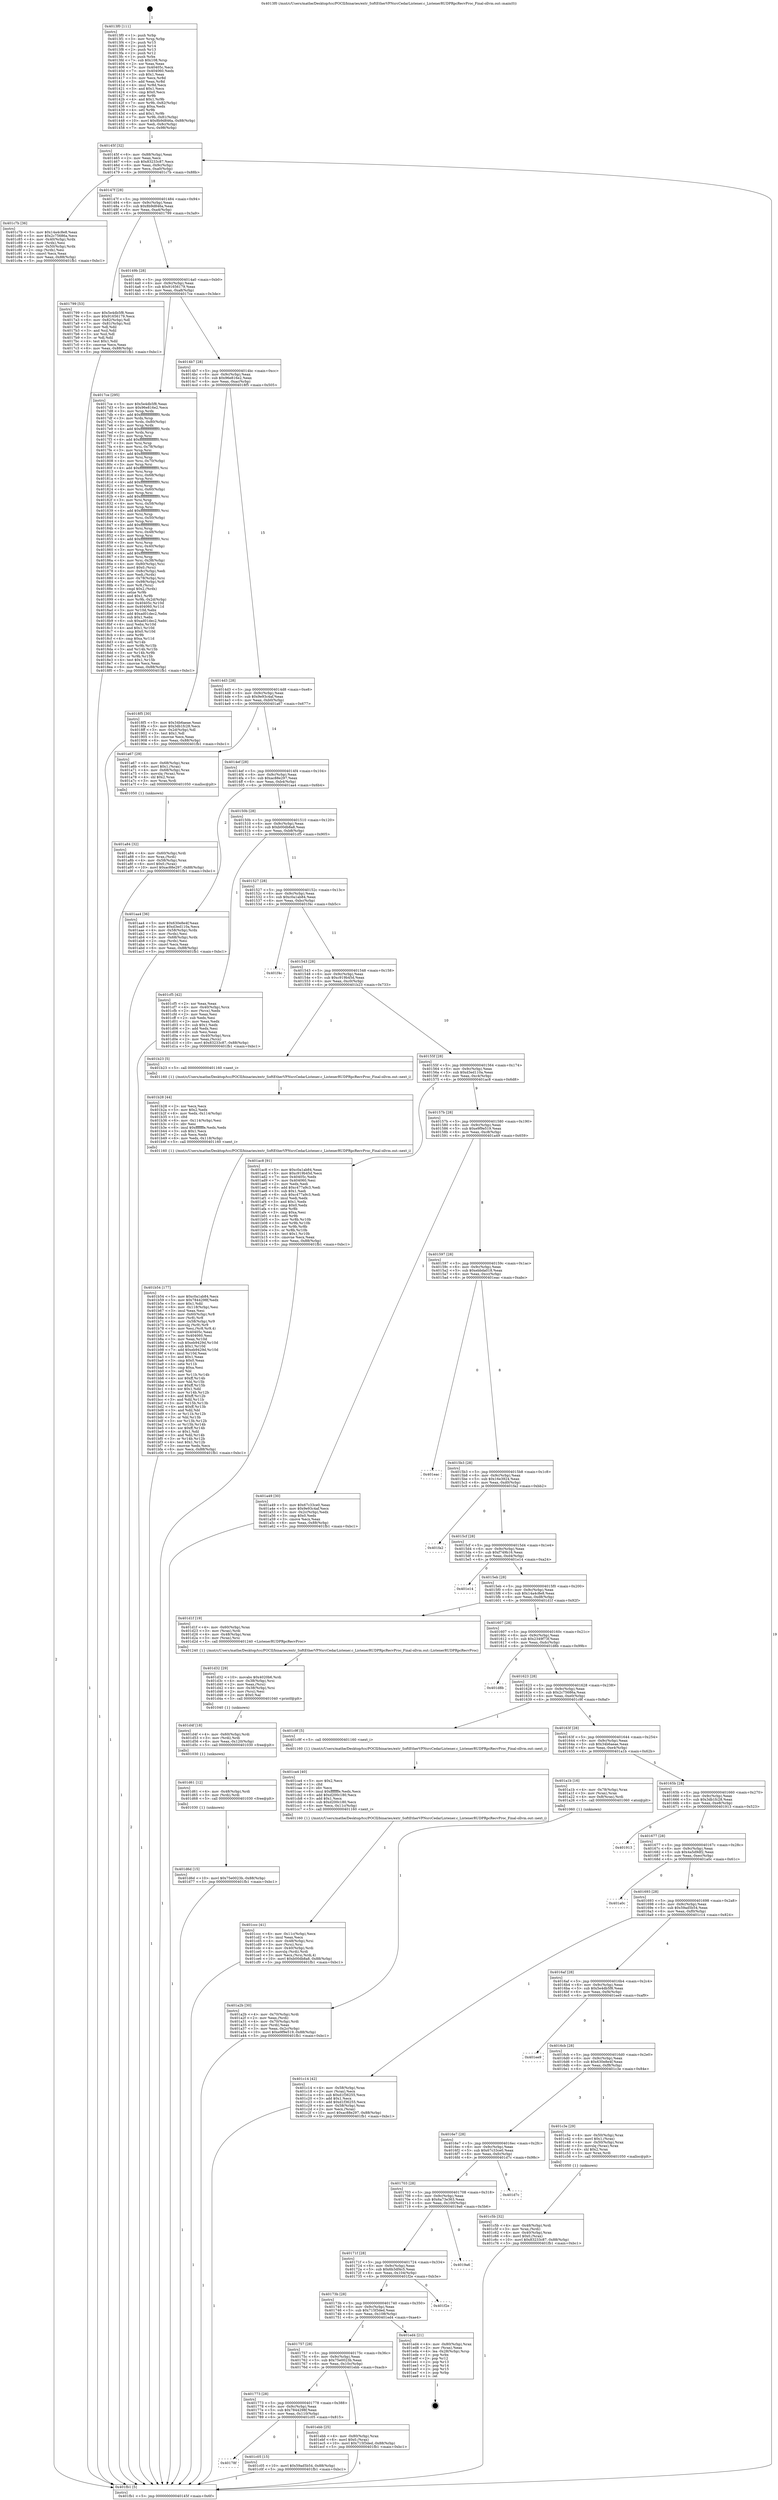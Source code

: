 digraph "0x4013f0" {
  label = "0x4013f0 (/mnt/c/Users/mathe/Desktop/tcc/POCII/binaries/extr_SoftEtherVPNsrcCedarListener.c_ListenerRUDPRpcRecvProc_Final-ollvm.out::main(0))"
  labelloc = "t"
  node[shape=record]

  Entry [label="",width=0.3,height=0.3,shape=circle,fillcolor=black,style=filled]
  "0x40145f" [label="{
     0x40145f [32]\l
     | [instrs]\l
     &nbsp;&nbsp;0x40145f \<+6\>: mov -0x88(%rbp),%eax\l
     &nbsp;&nbsp;0x401465 \<+2\>: mov %eax,%ecx\l
     &nbsp;&nbsp;0x401467 \<+6\>: sub $0x83233c87,%ecx\l
     &nbsp;&nbsp;0x40146d \<+6\>: mov %eax,-0x9c(%rbp)\l
     &nbsp;&nbsp;0x401473 \<+6\>: mov %ecx,-0xa0(%rbp)\l
     &nbsp;&nbsp;0x401479 \<+6\>: je 0000000000401c7b \<main+0x88b\>\l
  }"]
  "0x401c7b" [label="{
     0x401c7b [36]\l
     | [instrs]\l
     &nbsp;&nbsp;0x401c7b \<+5\>: mov $0x14a4c8e8,%eax\l
     &nbsp;&nbsp;0x401c80 \<+5\>: mov $0x2c75686a,%ecx\l
     &nbsp;&nbsp;0x401c85 \<+4\>: mov -0x40(%rbp),%rdx\l
     &nbsp;&nbsp;0x401c89 \<+2\>: mov (%rdx),%esi\l
     &nbsp;&nbsp;0x401c8b \<+4\>: mov -0x50(%rbp),%rdx\l
     &nbsp;&nbsp;0x401c8f \<+2\>: cmp (%rdx),%esi\l
     &nbsp;&nbsp;0x401c91 \<+3\>: cmovl %ecx,%eax\l
     &nbsp;&nbsp;0x401c94 \<+6\>: mov %eax,-0x88(%rbp)\l
     &nbsp;&nbsp;0x401c9a \<+5\>: jmp 0000000000401fb1 \<main+0xbc1\>\l
  }"]
  "0x40147f" [label="{
     0x40147f [28]\l
     | [instrs]\l
     &nbsp;&nbsp;0x40147f \<+5\>: jmp 0000000000401484 \<main+0x94\>\l
     &nbsp;&nbsp;0x401484 \<+6\>: mov -0x9c(%rbp),%eax\l
     &nbsp;&nbsp;0x40148a \<+5\>: sub $0x8b9d846a,%eax\l
     &nbsp;&nbsp;0x40148f \<+6\>: mov %eax,-0xa4(%rbp)\l
     &nbsp;&nbsp;0x401495 \<+6\>: je 0000000000401799 \<main+0x3a9\>\l
  }"]
  Exit [label="",width=0.3,height=0.3,shape=circle,fillcolor=black,style=filled,peripheries=2]
  "0x401799" [label="{
     0x401799 [53]\l
     | [instrs]\l
     &nbsp;&nbsp;0x401799 \<+5\>: mov $0x5e4db5f8,%eax\l
     &nbsp;&nbsp;0x40179e \<+5\>: mov $0x91656179,%ecx\l
     &nbsp;&nbsp;0x4017a3 \<+6\>: mov -0x82(%rbp),%dl\l
     &nbsp;&nbsp;0x4017a9 \<+7\>: mov -0x81(%rbp),%sil\l
     &nbsp;&nbsp;0x4017b0 \<+3\>: mov %dl,%dil\l
     &nbsp;&nbsp;0x4017b3 \<+3\>: and %sil,%dil\l
     &nbsp;&nbsp;0x4017b6 \<+3\>: xor %sil,%dl\l
     &nbsp;&nbsp;0x4017b9 \<+3\>: or %dl,%dil\l
     &nbsp;&nbsp;0x4017bc \<+4\>: test $0x1,%dil\l
     &nbsp;&nbsp;0x4017c0 \<+3\>: cmovne %ecx,%eax\l
     &nbsp;&nbsp;0x4017c3 \<+6\>: mov %eax,-0x88(%rbp)\l
     &nbsp;&nbsp;0x4017c9 \<+5\>: jmp 0000000000401fb1 \<main+0xbc1\>\l
  }"]
  "0x40149b" [label="{
     0x40149b [28]\l
     | [instrs]\l
     &nbsp;&nbsp;0x40149b \<+5\>: jmp 00000000004014a0 \<main+0xb0\>\l
     &nbsp;&nbsp;0x4014a0 \<+6\>: mov -0x9c(%rbp),%eax\l
     &nbsp;&nbsp;0x4014a6 \<+5\>: sub $0x91656179,%eax\l
     &nbsp;&nbsp;0x4014ab \<+6\>: mov %eax,-0xa8(%rbp)\l
     &nbsp;&nbsp;0x4014b1 \<+6\>: je 00000000004017ce \<main+0x3de\>\l
  }"]
  "0x401fb1" [label="{
     0x401fb1 [5]\l
     | [instrs]\l
     &nbsp;&nbsp;0x401fb1 \<+5\>: jmp 000000000040145f \<main+0x6f\>\l
  }"]
  "0x4013f0" [label="{
     0x4013f0 [111]\l
     | [instrs]\l
     &nbsp;&nbsp;0x4013f0 \<+1\>: push %rbp\l
     &nbsp;&nbsp;0x4013f1 \<+3\>: mov %rsp,%rbp\l
     &nbsp;&nbsp;0x4013f4 \<+2\>: push %r15\l
     &nbsp;&nbsp;0x4013f6 \<+2\>: push %r14\l
     &nbsp;&nbsp;0x4013f8 \<+2\>: push %r13\l
     &nbsp;&nbsp;0x4013fa \<+2\>: push %r12\l
     &nbsp;&nbsp;0x4013fc \<+1\>: push %rbx\l
     &nbsp;&nbsp;0x4013fd \<+7\>: sub $0x108,%rsp\l
     &nbsp;&nbsp;0x401404 \<+2\>: xor %eax,%eax\l
     &nbsp;&nbsp;0x401406 \<+7\>: mov 0x40405c,%ecx\l
     &nbsp;&nbsp;0x40140d \<+7\>: mov 0x404060,%edx\l
     &nbsp;&nbsp;0x401414 \<+3\>: sub $0x1,%eax\l
     &nbsp;&nbsp;0x401417 \<+3\>: mov %ecx,%r8d\l
     &nbsp;&nbsp;0x40141a \<+3\>: add %eax,%r8d\l
     &nbsp;&nbsp;0x40141d \<+4\>: imul %r8d,%ecx\l
     &nbsp;&nbsp;0x401421 \<+3\>: and $0x1,%ecx\l
     &nbsp;&nbsp;0x401424 \<+3\>: cmp $0x0,%ecx\l
     &nbsp;&nbsp;0x401427 \<+4\>: sete %r9b\l
     &nbsp;&nbsp;0x40142b \<+4\>: and $0x1,%r9b\l
     &nbsp;&nbsp;0x40142f \<+7\>: mov %r9b,-0x82(%rbp)\l
     &nbsp;&nbsp;0x401436 \<+3\>: cmp $0xa,%edx\l
     &nbsp;&nbsp;0x401439 \<+4\>: setl %r9b\l
     &nbsp;&nbsp;0x40143d \<+4\>: and $0x1,%r9b\l
     &nbsp;&nbsp;0x401441 \<+7\>: mov %r9b,-0x81(%rbp)\l
     &nbsp;&nbsp;0x401448 \<+10\>: movl $0x8b9d846a,-0x88(%rbp)\l
     &nbsp;&nbsp;0x401452 \<+6\>: mov %edi,-0x8c(%rbp)\l
     &nbsp;&nbsp;0x401458 \<+7\>: mov %rsi,-0x98(%rbp)\l
  }"]
  "0x401d6d" [label="{
     0x401d6d [15]\l
     | [instrs]\l
     &nbsp;&nbsp;0x401d6d \<+10\>: movl $0x75e0023b,-0x88(%rbp)\l
     &nbsp;&nbsp;0x401d77 \<+5\>: jmp 0000000000401fb1 \<main+0xbc1\>\l
  }"]
  "0x4017ce" [label="{
     0x4017ce [295]\l
     | [instrs]\l
     &nbsp;&nbsp;0x4017ce \<+5\>: mov $0x5e4db5f8,%eax\l
     &nbsp;&nbsp;0x4017d3 \<+5\>: mov $0x96e816e2,%ecx\l
     &nbsp;&nbsp;0x4017d8 \<+3\>: mov %rsp,%rdx\l
     &nbsp;&nbsp;0x4017db \<+4\>: add $0xfffffffffffffff0,%rdx\l
     &nbsp;&nbsp;0x4017df \<+3\>: mov %rdx,%rsp\l
     &nbsp;&nbsp;0x4017e2 \<+4\>: mov %rdx,-0x80(%rbp)\l
     &nbsp;&nbsp;0x4017e6 \<+3\>: mov %rsp,%rdx\l
     &nbsp;&nbsp;0x4017e9 \<+4\>: add $0xfffffffffffffff0,%rdx\l
     &nbsp;&nbsp;0x4017ed \<+3\>: mov %rdx,%rsp\l
     &nbsp;&nbsp;0x4017f0 \<+3\>: mov %rsp,%rsi\l
     &nbsp;&nbsp;0x4017f3 \<+4\>: add $0xfffffffffffffff0,%rsi\l
     &nbsp;&nbsp;0x4017f7 \<+3\>: mov %rsi,%rsp\l
     &nbsp;&nbsp;0x4017fa \<+4\>: mov %rsi,-0x78(%rbp)\l
     &nbsp;&nbsp;0x4017fe \<+3\>: mov %rsp,%rsi\l
     &nbsp;&nbsp;0x401801 \<+4\>: add $0xfffffffffffffff0,%rsi\l
     &nbsp;&nbsp;0x401805 \<+3\>: mov %rsi,%rsp\l
     &nbsp;&nbsp;0x401808 \<+4\>: mov %rsi,-0x70(%rbp)\l
     &nbsp;&nbsp;0x40180c \<+3\>: mov %rsp,%rsi\l
     &nbsp;&nbsp;0x40180f \<+4\>: add $0xfffffffffffffff0,%rsi\l
     &nbsp;&nbsp;0x401813 \<+3\>: mov %rsi,%rsp\l
     &nbsp;&nbsp;0x401816 \<+4\>: mov %rsi,-0x68(%rbp)\l
     &nbsp;&nbsp;0x40181a \<+3\>: mov %rsp,%rsi\l
     &nbsp;&nbsp;0x40181d \<+4\>: add $0xfffffffffffffff0,%rsi\l
     &nbsp;&nbsp;0x401821 \<+3\>: mov %rsi,%rsp\l
     &nbsp;&nbsp;0x401824 \<+4\>: mov %rsi,-0x60(%rbp)\l
     &nbsp;&nbsp;0x401828 \<+3\>: mov %rsp,%rsi\l
     &nbsp;&nbsp;0x40182b \<+4\>: add $0xfffffffffffffff0,%rsi\l
     &nbsp;&nbsp;0x40182f \<+3\>: mov %rsi,%rsp\l
     &nbsp;&nbsp;0x401832 \<+4\>: mov %rsi,-0x58(%rbp)\l
     &nbsp;&nbsp;0x401836 \<+3\>: mov %rsp,%rsi\l
     &nbsp;&nbsp;0x401839 \<+4\>: add $0xfffffffffffffff0,%rsi\l
     &nbsp;&nbsp;0x40183d \<+3\>: mov %rsi,%rsp\l
     &nbsp;&nbsp;0x401840 \<+4\>: mov %rsi,-0x50(%rbp)\l
     &nbsp;&nbsp;0x401844 \<+3\>: mov %rsp,%rsi\l
     &nbsp;&nbsp;0x401847 \<+4\>: add $0xfffffffffffffff0,%rsi\l
     &nbsp;&nbsp;0x40184b \<+3\>: mov %rsi,%rsp\l
     &nbsp;&nbsp;0x40184e \<+4\>: mov %rsi,-0x48(%rbp)\l
     &nbsp;&nbsp;0x401852 \<+3\>: mov %rsp,%rsi\l
     &nbsp;&nbsp;0x401855 \<+4\>: add $0xfffffffffffffff0,%rsi\l
     &nbsp;&nbsp;0x401859 \<+3\>: mov %rsi,%rsp\l
     &nbsp;&nbsp;0x40185c \<+4\>: mov %rsi,-0x40(%rbp)\l
     &nbsp;&nbsp;0x401860 \<+3\>: mov %rsp,%rsi\l
     &nbsp;&nbsp;0x401863 \<+4\>: add $0xfffffffffffffff0,%rsi\l
     &nbsp;&nbsp;0x401867 \<+3\>: mov %rsi,%rsp\l
     &nbsp;&nbsp;0x40186a \<+4\>: mov %rsi,-0x38(%rbp)\l
     &nbsp;&nbsp;0x40186e \<+4\>: mov -0x80(%rbp),%rsi\l
     &nbsp;&nbsp;0x401872 \<+6\>: movl $0x0,(%rsi)\l
     &nbsp;&nbsp;0x401878 \<+6\>: mov -0x8c(%rbp),%edi\l
     &nbsp;&nbsp;0x40187e \<+2\>: mov %edi,(%rdx)\l
     &nbsp;&nbsp;0x401880 \<+4\>: mov -0x78(%rbp),%rsi\l
     &nbsp;&nbsp;0x401884 \<+7\>: mov -0x98(%rbp),%r8\l
     &nbsp;&nbsp;0x40188b \<+3\>: mov %r8,(%rsi)\l
     &nbsp;&nbsp;0x40188e \<+3\>: cmpl $0x2,(%rdx)\l
     &nbsp;&nbsp;0x401891 \<+4\>: setne %r9b\l
     &nbsp;&nbsp;0x401895 \<+4\>: and $0x1,%r9b\l
     &nbsp;&nbsp;0x401899 \<+4\>: mov %r9b,-0x2d(%rbp)\l
     &nbsp;&nbsp;0x40189d \<+8\>: mov 0x40405c,%r10d\l
     &nbsp;&nbsp;0x4018a5 \<+8\>: mov 0x404060,%r11d\l
     &nbsp;&nbsp;0x4018ad \<+3\>: mov %r10d,%ebx\l
     &nbsp;&nbsp;0x4018b0 \<+6\>: add $0xad01dec2,%ebx\l
     &nbsp;&nbsp;0x4018b6 \<+3\>: sub $0x1,%ebx\l
     &nbsp;&nbsp;0x4018b9 \<+6\>: sub $0xad01dec2,%ebx\l
     &nbsp;&nbsp;0x4018bf \<+4\>: imul %ebx,%r10d\l
     &nbsp;&nbsp;0x4018c3 \<+4\>: and $0x1,%r10d\l
     &nbsp;&nbsp;0x4018c7 \<+4\>: cmp $0x0,%r10d\l
     &nbsp;&nbsp;0x4018cb \<+4\>: sete %r9b\l
     &nbsp;&nbsp;0x4018cf \<+4\>: cmp $0xa,%r11d\l
     &nbsp;&nbsp;0x4018d3 \<+4\>: setl %r14b\l
     &nbsp;&nbsp;0x4018d7 \<+3\>: mov %r9b,%r15b\l
     &nbsp;&nbsp;0x4018da \<+3\>: and %r14b,%r15b\l
     &nbsp;&nbsp;0x4018dd \<+3\>: xor %r14b,%r9b\l
     &nbsp;&nbsp;0x4018e0 \<+3\>: or %r9b,%r15b\l
     &nbsp;&nbsp;0x4018e3 \<+4\>: test $0x1,%r15b\l
     &nbsp;&nbsp;0x4018e7 \<+3\>: cmovne %ecx,%eax\l
     &nbsp;&nbsp;0x4018ea \<+6\>: mov %eax,-0x88(%rbp)\l
     &nbsp;&nbsp;0x4018f0 \<+5\>: jmp 0000000000401fb1 \<main+0xbc1\>\l
  }"]
  "0x4014b7" [label="{
     0x4014b7 [28]\l
     | [instrs]\l
     &nbsp;&nbsp;0x4014b7 \<+5\>: jmp 00000000004014bc \<main+0xcc\>\l
     &nbsp;&nbsp;0x4014bc \<+6\>: mov -0x9c(%rbp),%eax\l
     &nbsp;&nbsp;0x4014c2 \<+5\>: sub $0x96e816e2,%eax\l
     &nbsp;&nbsp;0x4014c7 \<+6\>: mov %eax,-0xac(%rbp)\l
     &nbsp;&nbsp;0x4014cd \<+6\>: je 00000000004018f5 \<main+0x505\>\l
  }"]
  "0x401d61" [label="{
     0x401d61 [12]\l
     | [instrs]\l
     &nbsp;&nbsp;0x401d61 \<+4\>: mov -0x48(%rbp),%rdi\l
     &nbsp;&nbsp;0x401d65 \<+3\>: mov (%rdi),%rdi\l
     &nbsp;&nbsp;0x401d68 \<+5\>: call 0000000000401030 \<free@plt\>\l
     | [calls]\l
     &nbsp;&nbsp;0x401030 \{1\} (unknown)\l
  }"]
  "0x401d4f" [label="{
     0x401d4f [18]\l
     | [instrs]\l
     &nbsp;&nbsp;0x401d4f \<+4\>: mov -0x60(%rbp),%rdi\l
     &nbsp;&nbsp;0x401d53 \<+3\>: mov (%rdi),%rdi\l
     &nbsp;&nbsp;0x401d56 \<+6\>: mov %eax,-0x120(%rbp)\l
     &nbsp;&nbsp;0x401d5c \<+5\>: call 0000000000401030 \<free@plt\>\l
     | [calls]\l
     &nbsp;&nbsp;0x401030 \{1\} (unknown)\l
  }"]
  "0x4018f5" [label="{
     0x4018f5 [30]\l
     | [instrs]\l
     &nbsp;&nbsp;0x4018f5 \<+5\>: mov $0x34b6aeae,%eax\l
     &nbsp;&nbsp;0x4018fa \<+5\>: mov $0x3db1fc28,%ecx\l
     &nbsp;&nbsp;0x4018ff \<+3\>: mov -0x2d(%rbp),%dl\l
     &nbsp;&nbsp;0x401902 \<+3\>: test $0x1,%dl\l
     &nbsp;&nbsp;0x401905 \<+3\>: cmovne %ecx,%eax\l
     &nbsp;&nbsp;0x401908 \<+6\>: mov %eax,-0x88(%rbp)\l
     &nbsp;&nbsp;0x40190e \<+5\>: jmp 0000000000401fb1 \<main+0xbc1\>\l
  }"]
  "0x4014d3" [label="{
     0x4014d3 [28]\l
     | [instrs]\l
     &nbsp;&nbsp;0x4014d3 \<+5\>: jmp 00000000004014d8 \<main+0xe8\>\l
     &nbsp;&nbsp;0x4014d8 \<+6\>: mov -0x9c(%rbp),%eax\l
     &nbsp;&nbsp;0x4014de \<+5\>: sub $0x9e93c4af,%eax\l
     &nbsp;&nbsp;0x4014e3 \<+6\>: mov %eax,-0xb0(%rbp)\l
     &nbsp;&nbsp;0x4014e9 \<+6\>: je 0000000000401a67 \<main+0x677\>\l
  }"]
  "0x401d32" [label="{
     0x401d32 [29]\l
     | [instrs]\l
     &nbsp;&nbsp;0x401d32 \<+10\>: movabs $0x4020b6,%rdi\l
     &nbsp;&nbsp;0x401d3c \<+4\>: mov -0x38(%rbp),%rsi\l
     &nbsp;&nbsp;0x401d40 \<+2\>: mov %eax,(%rsi)\l
     &nbsp;&nbsp;0x401d42 \<+4\>: mov -0x38(%rbp),%rsi\l
     &nbsp;&nbsp;0x401d46 \<+2\>: mov (%rsi),%esi\l
     &nbsp;&nbsp;0x401d48 \<+2\>: mov $0x0,%al\l
     &nbsp;&nbsp;0x401d4a \<+5\>: call 0000000000401040 \<printf@plt\>\l
     | [calls]\l
     &nbsp;&nbsp;0x401040 \{1\} (unknown)\l
  }"]
  "0x401a67" [label="{
     0x401a67 [29]\l
     | [instrs]\l
     &nbsp;&nbsp;0x401a67 \<+4\>: mov -0x68(%rbp),%rax\l
     &nbsp;&nbsp;0x401a6b \<+6\>: movl $0x1,(%rax)\l
     &nbsp;&nbsp;0x401a71 \<+4\>: mov -0x68(%rbp),%rax\l
     &nbsp;&nbsp;0x401a75 \<+3\>: movslq (%rax),%rax\l
     &nbsp;&nbsp;0x401a78 \<+4\>: shl $0x2,%rax\l
     &nbsp;&nbsp;0x401a7c \<+3\>: mov %rax,%rdi\l
     &nbsp;&nbsp;0x401a7f \<+5\>: call 0000000000401050 \<malloc@plt\>\l
     | [calls]\l
     &nbsp;&nbsp;0x401050 \{1\} (unknown)\l
  }"]
  "0x4014ef" [label="{
     0x4014ef [28]\l
     | [instrs]\l
     &nbsp;&nbsp;0x4014ef \<+5\>: jmp 00000000004014f4 \<main+0x104\>\l
     &nbsp;&nbsp;0x4014f4 \<+6\>: mov -0x9c(%rbp),%eax\l
     &nbsp;&nbsp;0x4014fa \<+5\>: sub $0xac88e297,%eax\l
     &nbsp;&nbsp;0x4014ff \<+6\>: mov %eax,-0xb4(%rbp)\l
     &nbsp;&nbsp;0x401505 \<+6\>: je 0000000000401aa4 \<main+0x6b4\>\l
  }"]
  "0x401ccc" [label="{
     0x401ccc [41]\l
     | [instrs]\l
     &nbsp;&nbsp;0x401ccc \<+6\>: mov -0x11c(%rbp),%ecx\l
     &nbsp;&nbsp;0x401cd2 \<+3\>: imul %eax,%ecx\l
     &nbsp;&nbsp;0x401cd5 \<+4\>: mov -0x48(%rbp),%rsi\l
     &nbsp;&nbsp;0x401cd9 \<+3\>: mov (%rsi),%rsi\l
     &nbsp;&nbsp;0x401cdc \<+4\>: mov -0x40(%rbp),%rdi\l
     &nbsp;&nbsp;0x401ce0 \<+3\>: movslq (%rdi),%rdi\l
     &nbsp;&nbsp;0x401ce3 \<+3\>: mov %ecx,(%rsi,%rdi,4)\l
     &nbsp;&nbsp;0x401ce6 \<+10\>: movl $0xb00db8a8,-0x88(%rbp)\l
     &nbsp;&nbsp;0x401cf0 \<+5\>: jmp 0000000000401fb1 \<main+0xbc1\>\l
  }"]
  "0x401aa4" [label="{
     0x401aa4 [36]\l
     | [instrs]\l
     &nbsp;&nbsp;0x401aa4 \<+5\>: mov $0x630e8e4f,%eax\l
     &nbsp;&nbsp;0x401aa9 \<+5\>: mov $0xd3ed110a,%ecx\l
     &nbsp;&nbsp;0x401aae \<+4\>: mov -0x58(%rbp),%rdx\l
     &nbsp;&nbsp;0x401ab2 \<+2\>: mov (%rdx),%esi\l
     &nbsp;&nbsp;0x401ab4 \<+4\>: mov -0x68(%rbp),%rdx\l
     &nbsp;&nbsp;0x401ab8 \<+2\>: cmp (%rdx),%esi\l
     &nbsp;&nbsp;0x401aba \<+3\>: cmovl %ecx,%eax\l
     &nbsp;&nbsp;0x401abd \<+6\>: mov %eax,-0x88(%rbp)\l
     &nbsp;&nbsp;0x401ac3 \<+5\>: jmp 0000000000401fb1 \<main+0xbc1\>\l
  }"]
  "0x40150b" [label="{
     0x40150b [28]\l
     | [instrs]\l
     &nbsp;&nbsp;0x40150b \<+5\>: jmp 0000000000401510 \<main+0x120\>\l
     &nbsp;&nbsp;0x401510 \<+6\>: mov -0x9c(%rbp),%eax\l
     &nbsp;&nbsp;0x401516 \<+5\>: sub $0xb00db8a8,%eax\l
     &nbsp;&nbsp;0x40151b \<+6\>: mov %eax,-0xb8(%rbp)\l
     &nbsp;&nbsp;0x401521 \<+6\>: je 0000000000401cf5 \<main+0x905\>\l
  }"]
  "0x401ca4" [label="{
     0x401ca4 [40]\l
     | [instrs]\l
     &nbsp;&nbsp;0x401ca4 \<+5\>: mov $0x2,%ecx\l
     &nbsp;&nbsp;0x401ca9 \<+1\>: cltd\l
     &nbsp;&nbsp;0x401caa \<+2\>: idiv %ecx\l
     &nbsp;&nbsp;0x401cac \<+6\>: imul $0xfffffffe,%edx,%ecx\l
     &nbsp;&nbsp;0x401cb2 \<+6\>: add $0xd200c180,%ecx\l
     &nbsp;&nbsp;0x401cb8 \<+3\>: add $0x1,%ecx\l
     &nbsp;&nbsp;0x401cbb \<+6\>: sub $0xd200c180,%ecx\l
     &nbsp;&nbsp;0x401cc1 \<+6\>: mov %ecx,-0x11c(%rbp)\l
     &nbsp;&nbsp;0x401cc7 \<+5\>: call 0000000000401160 \<next_i\>\l
     | [calls]\l
     &nbsp;&nbsp;0x401160 \{1\} (/mnt/c/Users/mathe/Desktop/tcc/POCII/binaries/extr_SoftEtherVPNsrcCedarListener.c_ListenerRUDPRpcRecvProc_Final-ollvm.out::next_i)\l
  }"]
  "0x401cf5" [label="{
     0x401cf5 [42]\l
     | [instrs]\l
     &nbsp;&nbsp;0x401cf5 \<+2\>: xor %eax,%eax\l
     &nbsp;&nbsp;0x401cf7 \<+4\>: mov -0x40(%rbp),%rcx\l
     &nbsp;&nbsp;0x401cfb \<+2\>: mov (%rcx),%edx\l
     &nbsp;&nbsp;0x401cfd \<+2\>: mov %eax,%esi\l
     &nbsp;&nbsp;0x401cff \<+2\>: sub %edx,%esi\l
     &nbsp;&nbsp;0x401d01 \<+2\>: mov %eax,%edx\l
     &nbsp;&nbsp;0x401d03 \<+3\>: sub $0x1,%edx\l
     &nbsp;&nbsp;0x401d06 \<+2\>: add %edx,%esi\l
     &nbsp;&nbsp;0x401d08 \<+2\>: sub %esi,%eax\l
     &nbsp;&nbsp;0x401d0a \<+4\>: mov -0x40(%rbp),%rcx\l
     &nbsp;&nbsp;0x401d0e \<+2\>: mov %eax,(%rcx)\l
     &nbsp;&nbsp;0x401d10 \<+10\>: movl $0x83233c87,-0x88(%rbp)\l
     &nbsp;&nbsp;0x401d1a \<+5\>: jmp 0000000000401fb1 \<main+0xbc1\>\l
  }"]
  "0x401527" [label="{
     0x401527 [28]\l
     | [instrs]\l
     &nbsp;&nbsp;0x401527 \<+5\>: jmp 000000000040152c \<main+0x13c\>\l
     &nbsp;&nbsp;0x40152c \<+6\>: mov -0x9c(%rbp),%eax\l
     &nbsp;&nbsp;0x401532 \<+5\>: sub $0xc0a1ab84,%eax\l
     &nbsp;&nbsp;0x401537 \<+6\>: mov %eax,-0xbc(%rbp)\l
     &nbsp;&nbsp;0x40153d \<+6\>: je 0000000000401f4c \<main+0xb5c\>\l
  }"]
  "0x401c5b" [label="{
     0x401c5b [32]\l
     | [instrs]\l
     &nbsp;&nbsp;0x401c5b \<+4\>: mov -0x48(%rbp),%rdi\l
     &nbsp;&nbsp;0x401c5f \<+3\>: mov %rax,(%rdi)\l
     &nbsp;&nbsp;0x401c62 \<+4\>: mov -0x40(%rbp),%rax\l
     &nbsp;&nbsp;0x401c66 \<+6\>: movl $0x0,(%rax)\l
     &nbsp;&nbsp;0x401c6c \<+10\>: movl $0x83233c87,-0x88(%rbp)\l
     &nbsp;&nbsp;0x401c76 \<+5\>: jmp 0000000000401fb1 \<main+0xbc1\>\l
  }"]
  "0x401f4c" [label="{
     0x401f4c\l
  }", style=dashed]
  "0x401543" [label="{
     0x401543 [28]\l
     | [instrs]\l
     &nbsp;&nbsp;0x401543 \<+5\>: jmp 0000000000401548 \<main+0x158\>\l
     &nbsp;&nbsp;0x401548 \<+6\>: mov -0x9c(%rbp),%eax\l
     &nbsp;&nbsp;0x40154e \<+5\>: sub $0xc919b45d,%eax\l
     &nbsp;&nbsp;0x401553 \<+6\>: mov %eax,-0xc0(%rbp)\l
     &nbsp;&nbsp;0x401559 \<+6\>: je 0000000000401b23 \<main+0x733\>\l
  }"]
  "0x40178f" [label="{
     0x40178f\l
  }", style=dashed]
  "0x401b23" [label="{
     0x401b23 [5]\l
     | [instrs]\l
     &nbsp;&nbsp;0x401b23 \<+5\>: call 0000000000401160 \<next_i\>\l
     | [calls]\l
     &nbsp;&nbsp;0x401160 \{1\} (/mnt/c/Users/mathe/Desktop/tcc/POCII/binaries/extr_SoftEtherVPNsrcCedarListener.c_ListenerRUDPRpcRecvProc_Final-ollvm.out::next_i)\l
  }"]
  "0x40155f" [label="{
     0x40155f [28]\l
     | [instrs]\l
     &nbsp;&nbsp;0x40155f \<+5\>: jmp 0000000000401564 \<main+0x174\>\l
     &nbsp;&nbsp;0x401564 \<+6\>: mov -0x9c(%rbp),%eax\l
     &nbsp;&nbsp;0x40156a \<+5\>: sub $0xd3ed110a,%eax\l
     &nbsp;&nbsp;0x40156f \<+6\>: mov %eax,-0xc4(%rbp)\l
     &nbsp;&nbsp;0x401575 \<+6\>: je 0000000000401ac8 \<main+0x6d8\>\l
  }"]
  "0x401c05" [label="{
     0x401c05 [15]\l
     | [instrs]\l
     &nbsp;&nbsp;0x401c05 \<+10\>: movl $0x59ad5b54,-0x88(%rbp)\l
     &nbsp;&nbsp;0x401c0f \<+5\>: jmp 0000000000401fb1 \<main+0xbc1\>\l
  }"]
  "0x401ac8" [label="{
     0x401ac8 [91]\l
     | [instrs]\l
     &nbsp;&nbsp;0x401ac8 \<+5\>: mov $0xc0a1ab84,%eax\l
     &nbsp;&nbsp;0x401acd \<+5\>: mov $0xc919b45d,%ecx\l
     &nbsp;&nbsp;0x401ad2 \<+7\>: mov 0x40405c,%edx\l
     &nbsp;&nbsp;0x401ad9 \<+7\>: mov 0x404060,%esi\l
     &nbsp;&nbsp;0x401ae0 \<+2\>: mov %edx,%edi\l
     &nbsp;&nbsp;0x401ae2 \<+6\>: add $0xc477a9c3,%edi\l
     &nbsp;&nbsp;0x401ae8 \<+3\>: sub $0x1,%edi\l
     &nbsp;&nbsp;0x401aeb \<+6\>: sub $0xc477a9c3,%edi\l
     &nbsp;&nbsp;0x401af1 \<+3\>: imul %edi,%edx\l
     &nbsp;&nbsp;0x401af4 \<+3\>: and $0x1,%edx\l
     &nbsp;&nbsp;0x401af7 \<+3\>: cmp $0x0,%edx\l
     &nbsp;&nbsp;0x401afa \<+4\>: sete %r8b\l
     &nbsp;&nbsp;0x401afe \<+3\>: cmp $0xa,%esi\l
     &nbsp;&nbsp;0x401b01 \<+4\>: setl %r9b\l
     &nbsp;&nbsp;0x401b05 \<+3\>: mov %r8b,%r10b\l
     &nbsp;&nbsp;0x401b08 \<+3\>: and %r9b,%r10b\l
     &nbsp;&nbsp;0x401b0b \<+3\>: xor %r9b,%r8b\l
     &nbsp;&nbsp;0x401b0e \<+3\>: or %r8b,%r10b\l
     &nbsp;&nbsp;0x401b11 \<+4\>: test $0x1,%r10b\l
     &nbsp;&nbsp;0x401b15 \<+3\>: cmovne %ecx,%eax\l
     &nbsp;&nbsp;0x401b18 \<+6\>: mov %eax,-0x88(%rbp)\l
     &nbsp;&nbsp;0x401b1e \<+5\>: jmp 0000000000401fb1 \<main+0xbc1\>\l
  }"]
  "0x40157b" [label="{
     0x40157b [28]\l
     | [instrs]\l
     &nbsp;&nbsp;0x40157b \<+5\>: jmp 0000000000401580 \<main+0x190\>\l
     &nbsp;&nbsp;0x401580 \<+6\>: mov -0x9c(%rbp),%eax\l
     &nbsp;&nbsp;0x401586 \<+5\>: sub $0xe9f9e519,%eax\l
     &nbsp;&nbsp;0x40158b \<+6\>: mov %eax,-0xc8(%rbp)\l
     &nbsp;&nbsp;0x401591 \<+6\>: je 0000000000401a49 \<main+0x659\>\l
  }"]
  "0x401773" [label="{
     0x401773 [28]\l
     | [instrs]\l
     &nbsp;&nbsp;0x401773 \<+5\>: jmp 0000000000401778 \<main+0x388\>\l
     &nbsp;&nbsp;0x401778 \<+6\>: mov -0x9c(%rbp),%eax\l
     &nbsp;&nbsp;0x40177e \<+5\>: sub $0x7844298f,%eax\l
     &nbsp;&nbsp;0x401783 \<+6\>: mov %eax,-0x110(%rbp)\l
     &nbsp;&nbsp;0x401789 \<+6\>: je 0000000000401c05 \<main+0x815\>\l
  }"]
  "0x401a49" [label="{
     0x401a49 [30]\l
     | [instrs]\l
     &nbsp;&nbsp;0x401a49 \<+5\>: mov $0x67c33ce0,%eax\l
     &nbsp;&nbsp;0x401a4e \<+5\>: mov $0x9e93c4af,%ecx\l
     &nbsp;&nbsp;0x401a53 \<+3\>: mov -0x2c(%rbp),%edx\l
     &nbsp;&nbsp;0x401a56 \<+3\>: cmp $0x0,%edx\l
     &nbsp;&nbsp;0x401a59 \<+3\>: cmove %ecx,%eax\l
     &nbsp;&nbsp;0x401a5c \<+6\>: mov %eax,-0x88(%rbp)\l
     &nbsp;&nbsp;0x401a62 \<+5\>: jmp 0000000000401fb1 \<main+0xbc1\>\l
  }"]
  "0x401597" [label="{
     0x401597 [28]\l
     | [instrs]\l
     &nbsp;&nbsp;0x401597 \<+5\>: jmp 000000000040159c \<main+0x1ac\>\l
     &nbsp;&nbsp;0x40159c \<+6\>: mov -0x9c(%rbp),%eax\l
     &nbsp;&nbsp;0x4015a2 \<+5\>: sub $0xebbda018,%eax\l
     &nbsp;&nbsp;0x4015a7 \<+6\>: mov %eax,-0xcc(%rbp)\l
     &nbsp;&nbsp;0x4015ad \<+6\>: je 0000000000401eac \<main+0xabc\>\l
  }"]
  "0x401ebb" [label="{
     0x401ebb [25]\l
     | [instrs]\l
     &nbsp;&nbsp;0x401ebb \<+4\>: mov -0x80(%rbp),%rax\l
     &nbsp;&nbsp;0x401ebf \<+6\>: movl $0x0,(%rax)\l
     &nbsp;&nbsp;0x401ec5 \<+10\>: movl $0x715f3ded,-0x88(%rbp)\l
     &nbsp;&nbsp;0x401ecf \<+5\>: jmp 0000000000401fb1 \<main+0xbc1\>\l
  }"]
  "0x401eac" [label="{
     0x401eac\l
  }", style=dashed]
  "0x4015b3" [label="{
     0x4015b3 [28]\l
     | [instrs]\l
     &nbsp;&nbsp;0x4015b3 \<+5\>: jmp 00000000004015b8 \<main+0x1c8\>\l
     &nbsp;&nbsp;0x4015b8 \<+6\>: mov -0x9c(%rbp),%eax\l
     &nbsp;&nbsp;0x4015be \<+5\>: sub $0x16e3924,%eax\l
     &nbsp;&nbsp;0x4015c3 \<+6\>: mov %eax,-0xd0(%rbp)\l
     &nbsp;&nbsp;0x4015c9 \<+6\>: je 0000000000401fa2 \<main+0xbb2\>\l
  }"]
  "0x401757" [label="{
     0x401757 [28]\l
     | [instrs]\l
     &nbsp;&nbsp;0x401757 \<+5\>: jmp 000000000040175c \<main+0x36c\>\l
     &nbsp;&nbsp;0x40175c \<+6\>: mov -0x9c(%rbp),%eax\l
     &nbsp;&nbsp;0x401762 \<+5\>: sub $0x75e0023b,%eax\l
     &nbsp;&nbsp;0x401767 \<+6\>: mov %eax,-0x10c(%rbp)\l
     &nbsp;&nbsp;0x40176d \<+6\>: je 0000000000401ebb \<main+0xacb\>\l
  }"]
  "0x401fa2" [label="{
     0x401fa2\l
  }", style=dashed]
  "0x4015cf" [label="{
     0x4015cf [28]\l
     | [instrs]\l
     &nbsp;&nbsp;0x4015cf \<+5\>: jmp 00000000004015d4 \<main+0x1e4\>\l
     &nbsp;&nbsp;0x4015d4 \<+6\>: mov -0x9c(%rbp),%eax\l
     &nbsp;&nbsp;0x4015da \<+5\>: sub $0xf749b16,%eax\l
     &nbsp;&nbsp;0x4015df \<+6\>: mov %eax,-0xd4(%rbp)\l
     &nbsp;&nbsp;0x4015e5 \<+6\>: je 0000000000401e14 \<main+0xa24\>\l
  }"]
  "0x401ed4" [label="{
     0x401ed4 [21]\l
     | [instrs]\l
     &nbsp;&nbsp;0x401ed4 \<+4\>: mov -0x80(%rbp),%rax\l
     &nbsp;&nbsp;0x401ed8 \<+2\>: mov (%rax),%eax\l
     &nbsp;&nbsp;0x401eda \<+4\>: lea -0x28(%rbp),%rsp\l
     &nbsp;&nbsp;0x401ede \<+1\>: pop %rbx\l
     &nbsp;&nbsp;0x401edf \<+2\>: pop %r12\l
     &nbsp;&nbsp;0x401ee1 \<+2\>: pop %r13\l
     &nbsp;&nbsp;0x401ee3 \<+2\>: pop %r14\l
     &nbsp;&nbsp;0x401ee5 \<+2\>: pop %r15\l
     &nbsp;&nbsp;0x401ee7 \<+1\>: pop %rbp\l
     &nbsp;&nbsp;0x401ee8 \<+1\>: ret\l
  }"]
  "0x401e14" [label="{
     0x401e14\l
  }", style=dashed]
  "0x4015eb" [label="{
     0x4015eb [28]\l
     | [instrs]\l
     &nbsp;&nbsp;0x4015eb \<+5\>: jmp 00000000004015f0 \<main+0x200\>\l
     &nbsp;&nbsp;0x4015f0 \<+6\>: mov -0x9c(%rbp),%eax\l
     &nbsp;&nbsp;0x4015f6 \<+5\>: sub $0x14a4c8e8,%eax\l
     &nbsp;&nbsp;0x4015fb \<+6\>: mov %eax,-0xd8(%rbp)\l
     &nbsp;&nbsp;0x401601 \<+6\>: je 0000000000401d1f \<main+0x92f\>\l
  }"]
  "0x40173b" [label="{
     0x40173b [28]\l
     | [instrs]\l
     &nbsp;&nbsp;0x40173b \<+5\>: jmp 0000000000401740 \<main+0x350\>\l
     &nbsp;&nbsp;0x401740 \<+6\>: mov -0x9c(%rbp),%eax\l
     &nbsp;&nbsp;0x401746 \<+5\>: sub $0x715f3ded,%eax\l
     &nbsp;&nbsp;0x40174b \<+6\>: mov %eax,-0x108(%rbp)\l
     &nbsp;&nbsp;0x401751 \<+6\>: je 0000000000401ed4 \<main+0xae4\>\l
  }"]
  "0x401d1f" [label="{
     0x401d1f [19]\l
     | [instrs]\l
     &nbsp;&nbsp;0x401d1f \<+4\>: mov -0x60(%rbp),%rax\l
     &nbsp;&nbsp;0x401d23 \<+3\>: mov (%rax),%rdi\l
     &nbsp;&nbsp;0x401d26 \<+4\>: mov -0x48(%rbp),%rax\l
     &nbsp;&nbsp;0x401d2a \<+3\>: mov (%rax),%rsi\l
     &nbsp;&nbsp;0x401d2d \<+5\>: call 0000000000401240 \<ListenerRUDPRpcRecvProc\>\l
     | [calls]\l
     &nbsp;&nbsp;0x401240 \{1\} (/mnt/c/Users/mathe/Desktop/tcc/POCII/binaries/extr_SoftEtherVPNsrcCedarListener.c_ListenerRUDPRpcRecvProc_Final-ollvm.out::ListenerRUDPRpcRecvProc)\l
  }"]
  "0x401607" [label="{
     0x401607 [28]\l
     | [instrs]\l
     &nbsp;&nbsp;0x401607 \<+5\>: jmp 000000000040160c \<main+0x21c\>\l
     &nbsp;&nbsp;0x40160c \<+6\>: mov -0x9c(%rbp),%eax\l
     &nbsp;&nbsp;0x401612 \<+5\>: sub $0x2349f73f,%eax\l
     &nbsp;&nbsp;0x401617 \<+6\>: mov %eax,-0xdc(%rbp)\l
     &nbsp;&nbsp;0x40161d \<+6\>: je 0000000000401d8b \<main+0x99b\>\l
  }"]
  "0x401f2e" [label="{
     0x401f2e\l
  }", style=dashed]
  "0x401d8b" [label="{
     0x401d8b\l
  }", style=dashed]
  "0x401623" [label="{
     0x401623 [28]\l
     | [instrs]\l
     &nbsp;&nbsp;0x401623 \<+5\>: jmp 0000000000401628 \<main+0x238\>\l
     &nbsp;&nbsp;0x401628 \<+6\>: mov -0x9c(%rbp),%eax\l
     &nbsp;&nbsp;0x40162e \<+5\>: sub $0x2c75686a,%eax\l
     &nbsp;&nbsp;0x401633 \<+6\>: mov %eax,-0xe0(%rbp)\l
     &nbsp;&nbsp;0x401639 \<+6\>: je 0000000000401c9f \<main+0x8af\>\l
  }"]
  "0x40171f" [label="{
     0x40171f [28]\l
     | [instrs]\l
     &nbsp;&nbsp;0x40171f \<+5\>: jmp 0000000000401724 \<main+0x334\>\l
     &nbsp;&nbsp;0x401724 \<+6\>: mov -0x9c(%rbp),%eax\l
     &nbsp;&nbsp;0x40172a \<+5\>: sub $0x6b3df4c5,%eax\l
     &nbsp;&nbsp;0x40172f \<+6\>: mov %eax,-0x104(%rbp)\l
     &nbsp;&nbsp;0x401735 \<+6\>: je 0000000000401f2e \<main+0xb3e\>\l
  }"]
  "0x401c9f" [label="{
     0x401c9f [5]\l
     | [instrs]\l
     &nbsp;&nbsp;0x401c9f \<+5\>: call 0000000000401160 \<next_i\>\l
     | [calls]\l
     &nbsp;&nbsp;0x401160 \{1\} (/mnt/c/Users/mathe/Desktop/tcc/POCII/binaries/extr_SoftEtherVPNsrcCedarListener.c_ListenerRUDPRpcRecvProc_Final-ollvm.out::next_i)\l
  }"]
  "0x40163f" [label="{
     0x40163f [28]\l
     | [instrs]\l
     &nbsp;&nbsp;0x40163f \<+5\>: jmp 0000000000401644 \<main+0x254\>\l
     &nbsp;&nbsp;0x401644 \<+6\>: mov -0x9c(%rbp),%eax\l
     &nbsp;&nbsp;0x40164a \<+5\>: sub $0x34b6aeae,%eax\l
     &nbsp;&nbsp;0x40164f \<+6\>: mov %eax,-0xe4(%rbp)\l
     &nbsp;&nbsp;0x401655 \<+6\>: je 0000000000401a1b \<main+0x62b\>\l
  }"]
  "0x4019a6" [label="{
     0x4019a6\l
  }", style=dashed]
  "0x401a1b" [label="{
     0x401a1b [16]\l
     | [instrs]\l
     &nbsp;&nbsp;0x401a1b \<+4\>: mov -0x78(%rbp),%rax\l
     &nbsp;&nbsp;0x401a1f \<+3\>: mov (%rax),%rax\l
     &nbsp;&nbsp;0x401a22 \<+4\>: mov 0x8(%rax),%rdi\l
     &nbsp;&nbsp;0x401a26 \<+5\>: call 0000000000401060 \<atoi@plt\>\l
     | [calls]\l
     &nbsp;&nbsp;0x401060 \{1\} (unknown)\l
  }"]
  "0x40165b" [label="{
     0x40165b [28]\l
     | [instrs]\l
     &nbsp;&nbsp;0x40165b \<+5\>: jmp 0000000000401660 \<main+0x270\>\l
     &nbsp;&nbsp;0x401660 \<+6\>: mov -0x9c(%rbp),%eax\l
     &nbsp;&nbsp;0x401666 \<+5\>: sub $0x3db1fc28,%eax\l
     &nbsp;&nbsp;0x40166b \<+6\>: mov %eax,-0xe8(%rbp)\l
     &nbsp;&nbsp;0x401671 \<+6\>: je 0000000000401913 \<main+0x523\>\l
  }"]
  "0x401a2b" [label="{
     0x401a2b [30]\l
     | [instrs]\l
     &nbsp;&nbsp;0x401a2b \<+4\>: mov -0x70(%rbp),%rdi\l
     &nbsp;&nbsp;0x401a2f \<+2\>: mov %eax,(%rdi)\l
     &nbsp;&nbsp;0x401a31 \<+4\>: mov -0x70(%rbp),%rdi\l
     &nbsp;&nbsp;0x401a35 \<+2\>: mov (%rdi),%eax\l
     &nbsp;&nbsp;0x401a37 \<+3\>: mov %eax,-0x2c(%rbp)\l
     &nbsp;&nbsp;0x401a3a \<+10\>: movl $0xe9f9e519,-0x88(%rbp)\l
     &nbsp;&nbsp;0x401a44 \<+5\>: jmp 0000000000401fb1 \<main+0xbc1\>\l
  }"]
  "0x401a84" [label="{
     0x401a84 [32]\l
     | [instrs]\l
     &nbsp;&nbsp;0x401a84 \<+4\>: mov -0x60(%rbp),%rdi\l
     &nbsp;&nbsp;0x401a88 \<+3\>: mov %rax,(%rdi)\l
     &nbsp;&nbsp;0x401a8b \<+4\>: mov -0x58(%rbp),%rax\l
     &nbsp;&nbsp;0x401a8f \<+6\>: movl $0x0,(%rax)\l
     &nbsp;&nbsp;0x401a95 \<+10\>: movl $0xac88e297,-0x88(%rbp)\l
     &nbsp;&nbsp;0x401a9f \<+5\>: jmp 0000000000401fb1 \<main+0xbc1\>\l
  }"]
  "0x401b28" [label="{
     0x401b28 [44]\l
     | [instrs]\l
     &nbsp;&nbsp;0x401b28 \<+2\>: xor %ecx,%ecx\l
     &nbsp;&nbsp;0x401b2a \<+5\>: mov $0x2,%edx\l
     &nbsp;&nbsp;0x401b2f \<+6\>: mov %edx,-0x114(%rbp)\l
     &nbsp;&nbsp;0x401b35 \<+1\>: cltd\l
     &nbsp;&nbsp;0x401b36 \<+6\>: mov -0x114(%rbp),%esi\l
     &nbsp;&nbsp;0x401b3c \<+2\>: idiv %esi\l
     &nbsp;&nbsp;0x401b3e \<+6\>: imul $0xfffffffe,%edx,%edx\l
     &nbsp;&nbsp;0x401b44 \<+3\>: sub $0x1,%ecx\l
     &nbsp;&nbsp;0x401b47 \<+2\>: sub %ecx,%edx\l
     &nbsp;&nbsp;0x401b49 \<+6\>: mov %edx,-0x118(%rbp)\l
     &nbsp;&nbsp;0x401b4f \<+5\>: call 0000000000401160 \<next_i\>\l
     | [calls]\l
     &nbsp;&nbsp;0x401160 \{1\} (/mnt/c/Users/mathe/Desktop/tcc/POCII/binaries/extr_SoftEtherVPNsrcCedarListener.c_ListenerRUDPRpcRecvProc_Final-ollvm.out::next_i)\l
  }"]
  "0x401b54" [label="{
     0x401b54 [177]\l
     | [instrs]\l
     &nbsp;&nbsp;0x401b54 \<+5\>: mov $0xc0a1ab84,%ecx\l
     &nbsp;&nbsp;0x401b59 \<+5\>: mov $0x7844298f,%edx\l
     &nbsp;&nbsp;0x401b5e \<+3\>: mov $0x1,%dil\l
     &nbsp;&nbsp;0x401b61 \<+6\>: mov -0x118(%rbp),%esi\l
     &nbsp;&nbsp;0x401b67 \<+3\>: imul %eax,%esi\l
     &nbsp;&nbsp;0x401b6a \<+4\>: mov -0x60(%rbp),%r8\l
     &nbsp;&nbsp;0x401b6e \<+3\>: mov (%r8),%r8\l
     &nbsp;&nbsp;0x401b71 \<+4\>: mov -0x58(%rbp),%r9\l
     &nbsp;&nbsp;0x401b75 \<+3\>: movslq (%r9),%r9\l
     &nbsp;&nbsp;0x401b78 \<+4\>: mov %esi,(%r8,%r9,4)\l
     &nbsp;&nbsp;0x401b7c \<+7\>: mov 0x40405c,%eax\l
     &nbsp;&nbsp;0x401b83 \<+7\>: mov 0x404060,%esi\l
     &nbsp;&nbsp;0x401b8a \<+3\>: mov %eax,%r10d\l
     &nbsp;&nbsp;0x401b8d \<+7\>: sub $0xeb9429d,%r10d\l
     &nbsp;&nbsp;0x401b94 \<+4\>: sub $0x1,%r10d\l
     &nbsp;&nbsp;0x401b98 \<+7\>: add $0xeb9429d,%r10d\l
     &nbsp;&nbsp;0x401b9f \<+4\>: imul %r10d,%eax\l
     &nbsp;&nbsp;0x401ba3 \<+3\>: and $0x1,%eax\l
     &nbsp;&nbsp;0x401ba6 \<+3\>: cmp $0x0,%eax\l
     &nbsp;&nbsp;0x401ba9 \<+4\>: sete %r11b\l
     &nbsp;&nbsp;0x401bad \<+3\>: cmp $0xa,%esi\l
     &nbsp;&nbsp;0x401bb0 \<+3\>: setl %bl\l
     &nbsp;&nbsp;0x401bb3 \<+3\>: mov %r11b,%r14b\l
     &nbsp;&nbsp;0x401bb6 \<+4\>: xor $0xff,%r14b\l
     &nbsp;&nbsp;0x401bba \<+3\>: mov %bl,%r15b\l
     &nbsp;&nbsp;0x401bbd \<+4\>: xor $0xff,%r15b\l
     &nbsp;&nbsp;0x401bc1 \<+4\>: xor $0x1,%dil\l
     &nbsp;&nbsp;0x401bc5 \<+3\>: mov %r14b,%r12b\l
     &nbsp;&nbsp;0x401bc8 \<+4\>: and $0xff,%r12b\l
     &nbsp;&nbsp;0x401bcc \<+3\>: and %dil,%r11b\l
     &nbsp;&nbsp;0x401bcf \<+3\>: mov %r15b,%r13b\l
     &nbsp;&nbsp;0x401bd2 \<+4\>: and $0xff,%r13b\l
     &nbsp;&nbsp;0x401bd6 \<+3\>: and %dil,%bl\l
     &nbsp;&nbsp;0x401bd9 \<+3\>: or %r11b,%r12b\l
     &nbsp;&nbsp;0x401bdc \<+3\>: or %bl,%r13b\l
     &nbsp;&nbsp;0x401bdf \<+3\>: xor %r13b,%r12b\l
     &nbsp;&nbsp;0x401be2 \<+3\>: or %r15b,%r14b\l
     &nbsp;&nbsp;0x401be5 \<+4\>: xor $0xff,%r14b\l
     &nbsp;&nbsp;0x401be9 \<+4\>: or $0x1,%dil\l
     &nbsp;&nbsp;0x401bed \<+3\>: and %dil,%r14b\l
     &nbsp;&nbsp;0x401bf0 \<+3\>: or %r14b,%r12b\l
     &nbsp;&nbsp;0x401bf3 \<+4\>: test $0x1,%r12b\l
     &nbsp;&nbsp;0x401bf7 \<+3\>: cmovne %edx,%ecx\l
     &nbsp;&nbsp;0x401bfa \<+6\>: mov %ecx,-0x88(%rbp)\l
     &nbsp;&nbsp;0x401c00 \<+5\>: jmp 0000000000401fb1 \<main+0xbc1\>\l
  }"]
  "0x401703" [label="{
     0x401703 [28]\l
     | [instrs]\l
     &nbsp;&nbsp;0x401703 \<+5\>: jmp 0000000000401708 \<main+0x318\>\l
     &nbsp;&nbsp;0x401708 \<+6\>: mov -0x9c(%rbp),%eax\l
     &nbsp;&nbsp;0x40170e \<+5\>: sub $0x6a73e363,%eax\l
     &nbsp;&nbsp;0x401713 \<+6\>: mov %eax,-0x100(%rbp)\l
     &nbsp;&nbsp;0x401719 \<+6\>: je 00000000004019a6 \<main+0x5b6\>\l
  }"]
  "0x401913" [label="{
     0x401913\l
  }", style=dashed]
  "0x401677" [label="{
     0x401677 [28]\l
     | [instrs]\l
     &nbsp;&nbsp;0x401677 \<+5\>: jmp 000000000040167c \<main+0x28c\>\l
     &nbsp;&nbsp;0x40167c \<+6\>: mov -0x9c(%rbp),%eax\l
     &nbsp;&nbsp;0x401682 \<+5\>: sub $0x4a5d9df2,%eax\l
     &nbsp;&nbsp;0x401687 \<+6\>: mov %eax,-0xec(%rbp)\l
     &nbsp;&nbsp;0x40168d \<+6\>: je 0000000000401a0c \<main+0x61c\>\l
  }"]
  "0x401d7c" [label="{
     0x401d7c\l
  }", style=dashed]
  "0x401a0c" [label="{
     0x401a0c\l
  }", style=dashed]
  "0x401693" [label="{
     0x401693 [28]\l
     | [instrs]\l
     &nbsp;&nbsp;0x401693 \<+5\>: jmp 0000000000401698 \<main+0x2a8\>\l
     &nbsp;&nbsp;0x401698 \<+6\>: mov -0x9c(%rbp),%eax\l
     &nbsp;&nbsp;0x40169e \<+5\>: sub $0x59ad5b54,%eax\l
     &nbsp;&nbsp;0x4016a3 \<+6\>: mov %eax,-0xf0(%rbp)\l
     &nbsp;&nbsp;0x4016a9 \<+6\>: je 0000000000401c14 \<main+0x824\>\l
  }"]
  "0x4016e7" [label="{
     0x4016e7 [28]\l
     | [instrs]\l
     &nbsp;&nbsp;0x4016e7 \<+5\>: jmp 00000000004016ec \<main+0x2fc\>\l
     &nbsp;&nbsp;0x4016ec \<+6\>: mov -0x9c(%rbp),%eax\l
     &nbsp;&nbsp;0x4016f2 \<+5\>: sub $0x67c33ce0,%eax\l
     &nbsp;&nbsp;0x4016f7 \<+6\>: mov %eax,-0xfc(%rbp)\l
     &nbsp;&nbsp;0x4016fd \<+6\>: je 0000000000401d7c \<main+0x98c\>\l
  }"]
  "0x401c14" [label="{
     0x401c14 [42]\l
     | [instrs]\l
     &nbsp;&nbsp;0x401c14 \<+4\>: mov -0x58(%rbp),%rax\l
     &nbsp;&nbsp;0x401c18 \<+2\>: mov (%rax),%ecx\l
     &nbsp;&nbsp;0x401c1a \<+6\>: sub $0xd1f36255,%ecx\l
     &nbsp;&nbsp;0x401c20 \<+3\>: add $0x1,%ecx\l
     &nbsp;&nbsp;0x401c23 \<+6\>: add $0xd1f36255,%ecx\l
     &nbsp;&nbsp;0x401c29 \<+4\>: mov -0x58(%rbp),%rax\l
     &nbsp;&nbsp;0x401c2d \<+2\>: mov %ecx,(%rax)\l
     &nbsp;&nbsp;0x401c2f \<+10\>: movl $0xac88e297,-0x88(%rbp)\l
     &nbsp;&nbsp;0x401c39 \<+5\>: jmp 0000000000401fb1 \<main+0xbc1\>\l
  }"]
  "0x4016af" [label="{
     0x4016af [28]\l
     | [instrs]\l
     &nbsp;&nbsp;0x4016af \<+5\>: jmp 00000000004016b4 \<main+0x2c4\>\l
     &nbsp;&nbsp;0x4016b4 \<+6\>: mov -0x9c(%rbp),%eax\l
     &nbsp;&nbsp;0x4016ba \<+5\>: sub $0x5e4db5f8,%eax\l
     &nbsp;&nbsp;0x4016bf \<+6\>: mov %eax,-0xf4(%rbp)\l
     &nbsp;&nbsp;0x4016c5 \<+6\>: je 0000000000401ee9 \<main+0xaf9\>\l
  }"]
  "0x401c3e" [label="{
     0x401c3e [29]\l
     | [instrs]\l
     &nbsp;&nbsp;0x401c3e \<+4\>: mov -0x50(%rbp),%rax\l
     &nbsp;&nbsp;0x401c42 \<+6\>: movl $0x1,(%rax)\l
     &nbsp;&nbsp;0x401c48 \<+4\>: mov -0x50(%rbp),%rax\l
     &nbsp;&nbsp;0x401c4c \<+3\>: movslq (%rax),%rax\l
     &nbsp;&nbsp;0x401c4f \<+4\>: shl $0x2,%rax\l
     &nbsp;&nbsp;0x401c53 \<+3\>: mov %rax,%rdi\l
     &nbsp;&nbsp;0x401c56 \<+5\>: call 0000000000401050 \<malloc@plt\>\l
     | [calls]\l
     &nbsp;&nbsp;0x401050 \{1\} (unknown)\l
  }"]
  "0x401ee9" [label="{
     0x401ee9\l
  }", style=dashed]
  "0x4016cb" [label="{
     0x4016cb [28]\l
     | [instrs]\l
     &nbsp;&nbsp;0x4016cb \<+5\>: jmp 00000000004016d0 \<main+0x2e0\>\l
     &nbsp;&nbsp;0x4016d0 \<+6\>: mov -0x9c(%rbp),%eax\l
     &nbsp;&nbsp;0x4016d6 \<+5\>: sub $0x630e8e4f,%eax\l
     &nbsp;&nbsp;0x4016db \<+6\>: mov %eax,-0xf8(%rbp)\l
     &nbsp;&nbsp;0x4016e1 \<+6\>: je 0000000000401c3e \<main+0x84e\>\l
  }"]
  Entry -> "0x4013f0" [label=" 1"]
  "0x40145f" -> "0x401c7b" [label=" 2"]
  "0x40145f" -> "0x40147f" [label=" 18"]
  "0x401ed4" -> Exit [label=" 1"]
  "0x40147f" -> "0x401799" [label=" 1"]
  "0x40147f" -> "0x40149b" [label=" 17"]
  "0x401799" -> "0x401fb1" [label=" 1"]
  "0x4013f0" -> "0x40145f" [label=" 1"]
  "0x401fb1" -> "0x40145f" [label=" 19"]
  "0x401ebb" -> "0x401fb1" [label=" 1"]
  "0x40149b" -> "0x4017ce" [label=" 1"]
  "0x40149b" -> "0x4014b7" [label=" 16"]
  "0x401d6d" -> "0x401fb1" [label=" 1"]
  "0x4017ce" -> "0x401fb1" [label=" 1"]
  "0x401d61" -> "0x401d6d" [label=" 1"]
  "0x4014b7" -> "0x4018f5" [label=" 1"]
  "0x4014b7" -> "0x4014d3" [label=" 15"]
  "0x4018f5" -> "0x401fb1" [label=" 1"]
  "0x401d4f" -> "0x401d61" [label=" 1"]
  "0x4014d3" -> "0x401a67" [label=" 1"]
  "0x4014d3" -> "0x4014ef" [label=" 14"]
  "0x401d32" -> "0x401d4f" [label=" 1"]
  "0x4014ef" -> "0x401aa4" [label=" 2"]
  "0x4014ef" -> "0x40150b" [label=" 12"]
  "0x401d1f" -> "0x401d32" [label=" 1"]
  "0x40150b" -> "0x401cf5" [label=" 1"]
  "0x40150b" -> "0x401527" [label=" 11"]
  "0x401cf5" -> "0x401fb1" [label=" 1"]
  "0x401527" -> "0x401f4c" [label=" 0"]
  "0x401527" -> "0x401543" [label=" 11"]
  "0x401ccc" -> "0x401fb1" [label=" 1"]
  "0x401543" -> "0x401b23" [label=" 1"]
  "0x401543" -> "0x40155f" [label=" 10"]
  "0x401ca4" -> "0x401ccc" [label=" 1"]
  "0x40155f" -> "0x401ac8" [label=" 1"]
  "0x40155f" -> "0x40157b" [label=" 9"]
  "0x401c9f" -> "0x401ca4" [label=" 1"]
  "0x40157b" -> "0x401a49" [label=" 1"]
  "0x40157b" -> "0x401597" [label=" 8"]
  "0x401c5b" -> "0x401fb1" [label=" 1"]
  "0x401597" -> "0x401eac" [label=" 0"]
  "0x401597" -> "0x4015b3" [label=" 8"]
  "0x401c3e" -> "0x401c5b" [label=" 1"]
  "0x4015b3" -> "0x401fa2" [label=" 0"]
  "0x4015b3" -> "0x4015cf" [label=" 8"]
  "0x401c05" -> "0x401fb1" [label=" 1"]
  "0x4015cf" -> "0x401e14" [label=" 0"]
  "0x4015cf" -> "0x4015eb" [label=" 8"]
  "0x401773" -> "0x40178f" [label=" 0"]
  "0x4015eb" -> "0x401d1f" [label=" 1"]
  "0x4015eb" -> "0x401607" [label=" 7"]
  "0x401c7b" -> "0x401fb1" [label=" 2"]
  "0x401607" -> "0x401d8b" [label=" 0"]
  "0x401607" -> "0x401623" [label=" 7"]
  "0x401757" -> "0x401773" [label=" 1"]
  "0x401623" -> "0x401c9f" [label=" 1"]
  "0x401623" -> "0x40163f" [label=" 6"]
  "0x401c14" -> "0x401fb1" [label=" 1"]
  "0x40163f" -> "0x401a1b" [label=" 1"]
  "0x40163f" -> "0x40165b" [label=" 5"]
  "0x401a1b" -> "0x401a2b" [label=" 1"]
  "0x401a2b" -> "0x401fb1" [label=" 1"]
  "0x401a49" -> "0x401fb1" [label=" 1"]
  "0x401a67" -> "0x401a84" [label=" 1"]
  "0x401a84" -> "0x401fb1" [label=" 1"]
  "0x401aa4" -> "0x401fb1" [label=" 2"]
  "0x401ac8" -> "0x401fb1" [label=" 1"]
  "0x401b23" -> "0x401b28" [label=" 1"]
  "0x401b28" -> "0x401b54" [label=" 1"]
  "0x401b54" -> "0x401fb1" [label=" 1"]
  "0x40173b" -> "0x401757" [label=" 2"]
  "0x40165b" -> "0x401913" [label=" 0"]
  "0x40165b" -> "0x401677" [label=" 5"]
  "0x401773" -> "0x401c05" [label=" 1"]
  "0x401677" -> "0x401a0c" [label=" 0"]
  "0x401677" -> "0x401693" [label=" 5"]
  "0x40171f" -> "0x40173b" [label=" 3"]
  "0x401693" -> "0x401c14" [label=" 1"]
  "0x401693" -> "0x4016af" [label=" 4"]
  "0x401757" -> "0x401ebb" [label=" 1"]
  "0x4016af" -> "0x401ee9" [label=" 0"]
  "0x4016af" -> "0x4016cb" [label=" 4"]
  "0x401703" -> "0x40171f" [label=" 3"]
  "0x4016cb" -> "0x401c3e" [label=" 1"]
  "0x4016cb" -> "0x4016e7" [label=" 3"]
  "0x40171f" -> "0x401f2e" [label=" 0"]
  "0x4016e7" -> "0x401d7c" [label=" 0"]
  "0x4016e7" -> "0x401703" [label=" 3"]
  "0x40173b" -> "0x401ed4" [label=" 1"]
  "0x401703" -> "0x4019a6" [label=" 0"]
}
